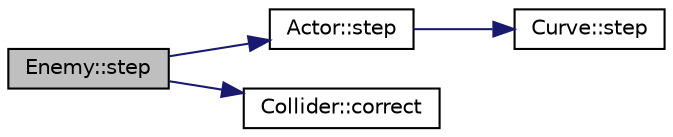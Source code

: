 digraph "Enemy::step"
{
  edge [fontname="Helvetica",fontsize="10",labelfontname="Helvetica",labelfontsize="10"];
  node [fontname="Helvetica",fontsize="10",shape=record];
  rankdir="LR";
  Node1 [label="Enemy::step",height=0.2,width=0.4,color="black", fillcolor="grey75", style="filled", fontcolor="black"];
  Node1 -> Node2 [color="midnightblue",fontsize="10",style="solid",fontname="Helvetica"];
  Node2 [label="Actor::step",height=0.2,width=0.4,color="black", fillcolor="white", style="filled",URL="$class_actor.html#aca81671d1a816725523bf45e03167858"];
  Node2 -> Node3 [color="midnightblue",fontsize="10",style="solid",fontname="Helvetica"];
  Node3 [label="Curve::step",height=0.2,width=0.4,color="black", fillcolor="white", style="filled",URL="$class_curve.html#a93867fb84d32342fec79460c64339df4"];
  Node1 -> Node4 [color="midnightblue",fontsize="10",style="solid",fontname="Helvetica"];
  Node4 [label="Collider::correct",height=0.2,width=0.4,color="black", fillcolor="white", style="filled",URL="$class_collider.html#ad911610da1f4f9c28f66c4b3bedcce84"];
}
